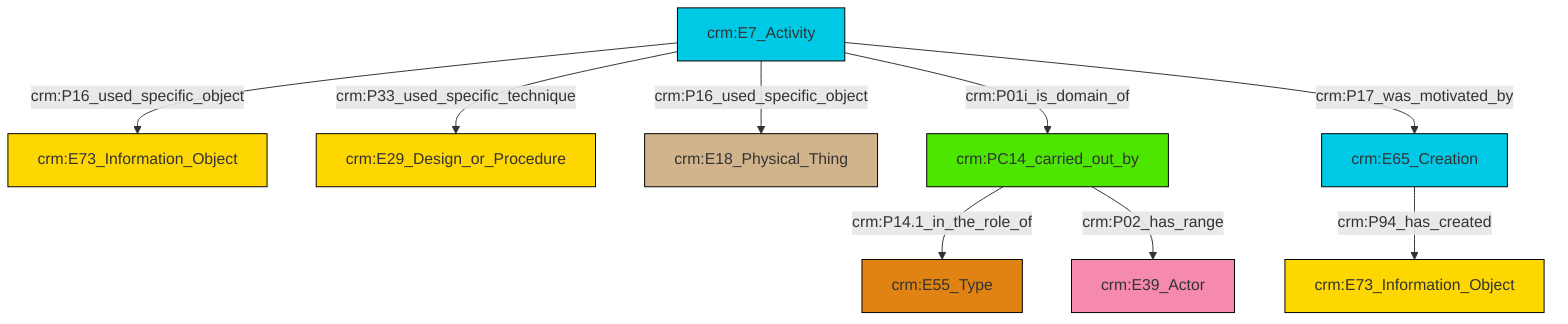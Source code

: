 graph TD
classDef Literal fill:#f2f2f2,stroke:#000000;
classDef CRM_Entity fill:#FFFFFF,stroke:#000000;
classDef Temporal_Entity fill:#00C9E6, stroke:#000000;
classDef Type fill:#E18312, stroke:#000000;
classDef Time-Span fill:#2C9C91, stroke:#000000;
classDef Appellation fill:#FFEB7F, stroke:#000000;
classDef Place fill:#008836, stroke:#000000;
classDef Persistent_Item fill:#B266B2, stroke:#000000;
classDef Conceptual_Object fill:#FFD700, stroke:#000000;
classDef Physical_Thing fill:#D2B48C, stroke:#000000;
classDef Actor fill:#f58aad, stroke:#000000;
classDef PC_Classes fill:#4ce600, stroke:#000000;
classDef Multi fill:#cccccc,stroke:#000000;

0["crm:E7_Activity"]:::Temporal_Entity -->|crm:P16_used_specific_object| 1["crm:E73_Information_Object"]:::Conceptual_Object
0["crm:E7_Activity"]:::Temporal_Entity -->|crm:P33_used_specific_technique| 2["crm:E29_Design_or_Procedure"]:::Conceptual_Object
0["crm:E7_Activity"]:::Temporal_Entity -->|crm:P01i_is_domain_of| 5["crm:PC14_carried_out_by"]:::PC_Classes
6["crm:E65_Creation"]:::Temporal_Entity -->|crm:P94_has_created| 8["crm:E73_Information_Object"]:::Conceptual_Object
5["crm:PC14_carried_out_by"]:::PC_Classes -->|crm:P14.1_in_the_role_of| 10["crm:E55_Type"]:::Type
0["crm:E7_Activity"]:::Temporal_Entity -->|crm:P16_used_specific_object| 3["crm:E18_Physical_Thing"]:::Physical_Thing
0["crm:E7_Activity"]:::Temporal_Entity -->|crm:P17_was_motivated_by| 6["crm:E65_Creation"]:::Temporal_Entity
5["crm:PC14_carried_out_by"]:::PC_Classes -->|crm:P02_has_range| 11["crm:E39_Actor"]:::Actor